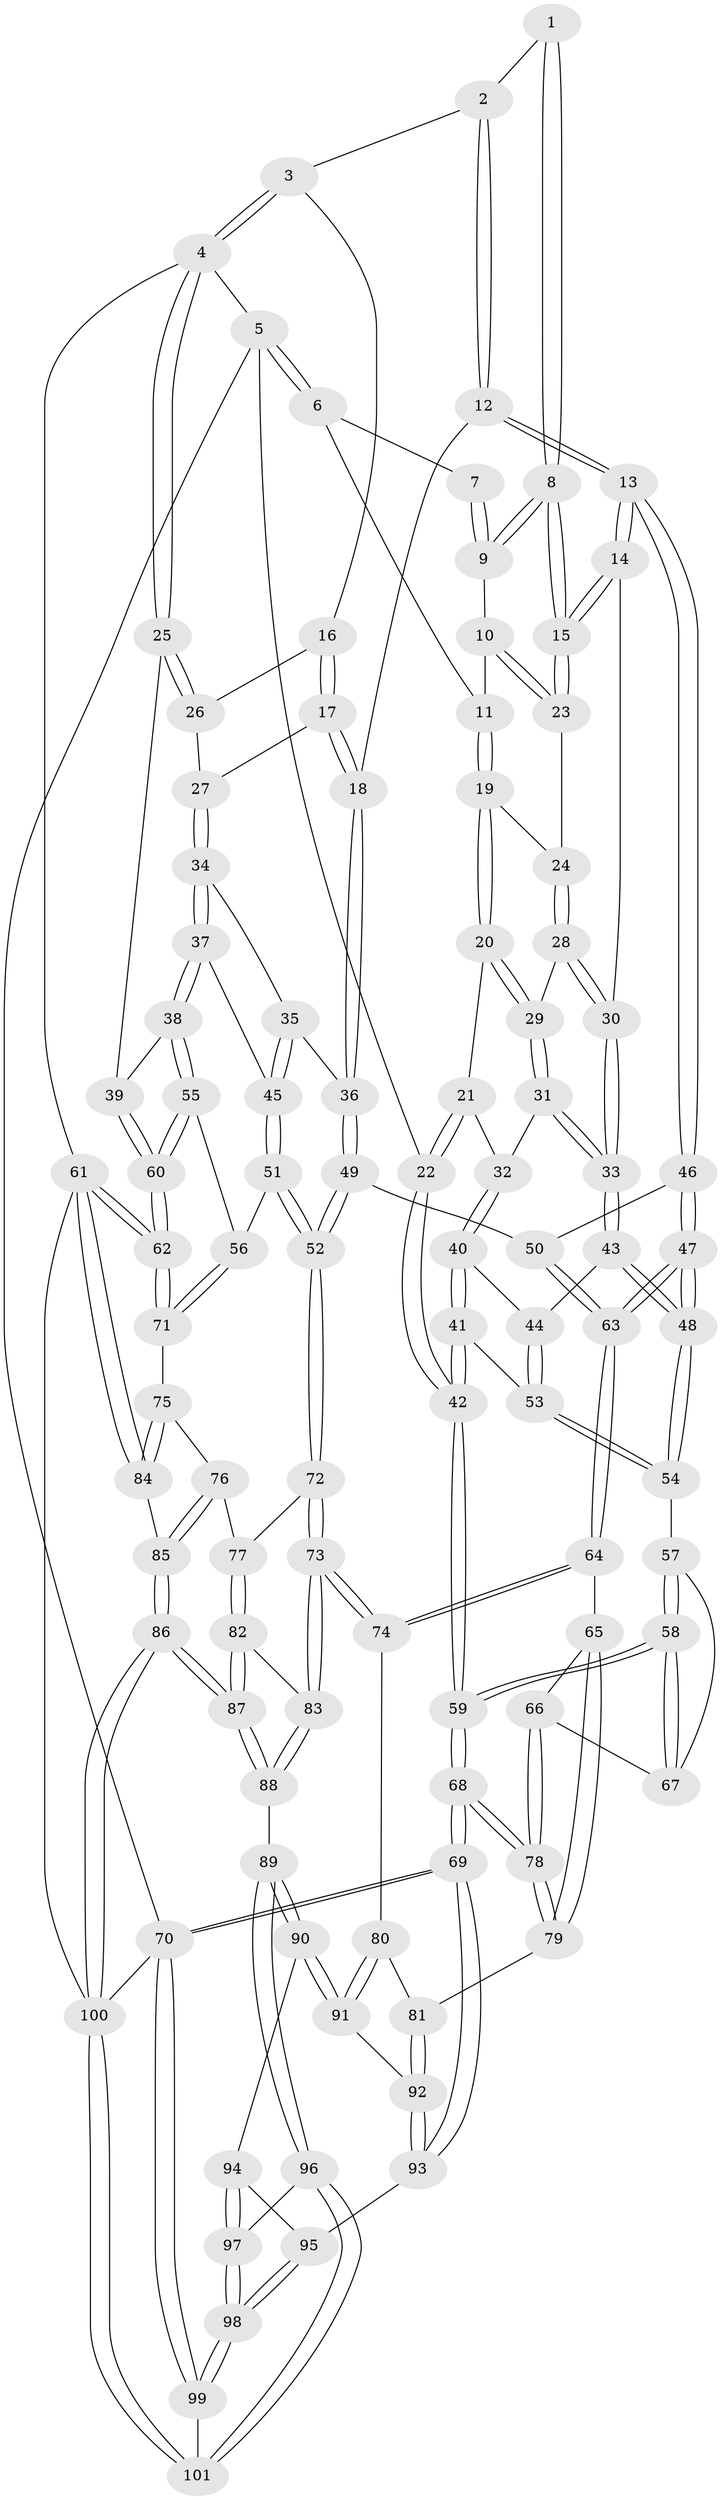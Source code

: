 // Generated by graph-tools (version 1.1) at 2025/27/03/09/25 03:27:12]
// undirected, 101 vertices, 249 edges
graph export_dot {
graph [start="1"]
  node [color=gray90,style=filled];
  1 [pos="+0.3825802538596229+0"];
  2 [pos="+0.549708025537991+0"];
  3 [pos="+0.8204614224586878+0"];
  4 [pos="+1+0"];
  5 [pos="+0+0"];
  6 [pos="+0.06599894364626689+0"];
  7 [pos="+0.2002380501220959+0"];
  8 [pos="+0.34560641499094547+0.052616014216384184"];
  9 [pos="+0.2555010527842443+0.03167299942482265"];
  10 [pos="+0.2402227792714564+0.06345247808003865"];
  11 [pos="+0.11859444332700554+0"];
  12 [pos="+0.5355812637506523+0.14494870477893926"];
  13 [pos="+0.44441016859349186+0.19378035318776995"];
  14 [pos="+0.38933648030036033+0.17482786599573671"];
  15 [pos="+0.38518915833170136+0.16912601505650057"];
  16 [pos="+0.7591675079587412+0.03111458239097177"];
  17 [pos="+0.6563174288795293+0.1367671635952961"];
  18 [pos="+0.5833806659494227+0.16487603590889746"];
  19 [pos="+0.12769217650795464+0.07911976163919607"];
  20 [pos="+0.08691489379589148+0.11461460080763716"];
  21 [pos="+0.06695853214108134+0.1307592875128582"];
  22 [pos="+0+0.15843932660430587"];
  23 [pos="+0.23431448173431235+0.08613673773501994"];
  24 [pos="+0.18585307663839049+0.10905116163549729"];
  25 [pos="+1+0"];
  26 [pos="+0.8057086487932438+0.10315030564802319"];
  27 [pos="+0.8080924396584438+0.16556039286847496"];
  28 [pos="+0.19252753705302922+0.14908438261632154"];
  29 [pos="+0.16837984898051023+0.18599839370981544"];
  30 [pos="+0.2909000244637414+0.21379317248556434"];
  31 [pos="+0.16006082843086558+0.2006256449851938"];
  32 [pos="+0.11796076318760353+0.21432528871518064"];
  33 [pos="+0.23657551262432092+0.27042630162958226"];
  34 [pos="+0.8154044748273411+0.17530797386798275"];
  35 [pos="+0.6995991970755896+0.24587039852360607"];
  36 [pos="+0.5849714310108292+0.16714597475215331"];
  37 [pos="+0.9076262962722322+0.24487243484652713"];
  38 [pos="+1+0.2178941430146853"];
  39 [pos="+1+0.19677856026382956"];
  40 [pos="+0.11462050081255225+0.2231091158461871"];
  41 [pos="+0+0.30527363356042947"];
  42 [pos="+0+0.27402124445412634"];
  43 [pos="+0.22964905527435392+0.289189856963361"];
  44 [pos="+0.13280797727380822+0.28168306347476113"];
  45 [pos="+0.7775104023821695+0.3548032117902362"];
  46 [pos="+0.44004285821548567+0.24034539527273968"];
  47 [pos="+0.33324571867230657+0.481415160983357"];
  48 [pos="+0.25120798184117094+0.4270986308694718"];
  49 [pos="+0.6441489436029594+0.46837292328901026"];
  50 [pos="+0.6047101138627916+0.45904763009429306"];
  51 [pos="+0.7273322339134304+0.48288841882881706"];
  52 [pos="+0.6994319945452471+0.5033590563729147"];
  53 [pos="+0.0680763608549022+0.3707718822796531"];
  54 [pos="+0.11873260727775782+0.42497540595026106"];
  55 [pos="+0.8809510345925874+0.47655184664849576"];
  56 [pos="+0.8596275524216076+0.49067821648911997"];
  57 [pos="+0.10345304001585125+0.4551936007207626"];
  58 [pos="+0+0.6266267448910534"];
  59 [pos="+0+0.7014272432398889"];
  60 [pos="+1+0.4684078552786095"];
  61 [pos="+1+0.922451291970383"];
  62 [pos="+1+0.6193696064103575"];
  63 [pos="+0.3345213126305428+0.48420048546610767"];
  64 [pos="+0.3323308852765299+0.5081262736957478"];
  65 [pos="+0.19608299310666283+0.6094948202738786"];
  66 [pos="+0.1682188293330171+0.6038279391729781"];
  67 [pos="+0.11981912917786927+0.5616511664040649"];
  68 [pos="+0+0.7439254116086703"];
  69 [pos="+0+1"];
  70 [pos="+0+1"];
  71 [pos="+0.9787200442502674+0.5925619577526338"];
  72 [pos="+0.6915091979061854+0.5928529665571859"];
  73 [pos="+0.41759481026198386+0.6900522765429331"];
  74 [pos="+0.4149723294820992+0.6881543442994469"];
  75 [pos="+0.8156848506142583+0.7039261436004557"];
  76 [pos="+0.7695418776346714+0.6899244225246237"];
  77 [pos="+0.6963466468947033+0.6036854082760637"];
  78 [pos="+0+0.7229838173377491"];
  79 [pos="+0.19148689995582796+0.7460832777422955"];
  80 [pos="+0.2667825479585485+0.7523604045085663"];
  81 [pos="+0.19846868848919516+0.7534491046714473"];
  82 [pos="+0.6003385090707082+0.7812964683647335"];
  83 [pos="+0.41895627198184915+0.6944759089286003"];
  84 [pos="+0.9864727976369604+0.8523720197818303"];
  85 [pos="+0.6819272446419047+0.9831236054248043"];
  86 [pos="+0.675234595204604+0.9903144576473051"];
  87 [pos="+0.5959092110407893+0.9023219807659905"];
  88 [pos="+0.4379387410594686+0.8376104651491911"];
  89 [pos="+0.3872048599398706+0.8929227189869939"];
  90 [pos="+0.3113257211902511+0.8700744136739492"];
  91 [pos="+0.3095611420512116+0.8674396870903536"];
  92 [pos="+0.18977732622330465+0.8150946709294445"];
  93 [pos="+0.16868067916545085+0.8796867331684216"];
  94 [pos="+0.240550148911429+0.9062151344669408"];
  95 [pos="+0.17775476104543403+0.8863997601879139"];
  96 [pos="+0.38467400035503+0.9107339405967374"];
  97 [pos="+0.2679023013505632+0.9677140524461704"];
  98 [pos="+0.2329629737195821+1"];
  99 [pos="+0.2207798383333202+1"];
  100 [pos="+0.6515568480127237+1"];
  101 [pos="+0.43302640206453386+1"];
  1 -- 2;
  1 -- 8;
  1 -- 8;
  2 -- 3;
  2 -- 12;
  2 -- 12;
  3 -- 4;
  3 -- 4;
  3 -- 16;
  4 -- 5;
  4 -- 25;
  4 -- 25;
  4 -- 61;
  5 -- 6;
  5 -- 6;
  5 -- 22;
  5 -- 70;
  6 -- 7;
  6 -- 11;
  7 -- 9;
  7 -- 9;
  8 -- 9;
  8 -- 9;
  8 -- 15;
  8 -- 15;
  9 -- 10;
  10 -- 11;
  10 -- 23;
  10 -- 23;
  11 -- 19;
  11 -- 19;
  12 -- 13;
  12 -- 13;
  12 -- 18;
  13 -- 14;
  13 -- 14;
  13 -- 46;
  13 -- 46;
  14 -- 15;
  14 -- 15;
  14 -- 30;
  15 -- 23;
  15 -- 23;
  16 -- 17;
  16 -- 17;
  16 -- 26;
  17 -- 18;
  17 -- 18;
  17 -- 27;
  18 -- 36;
  18 -- 36;
  19 -- 20;
  19 -- 20;
  19 -- 24;
  20 -- 21;
  20 -- 29;
  20 -- 29;
  21 -- 22;
  21 -- 22;
  21 -- 32;
  22 -- 42;
  22 -- 42;
  23 -- 24;
  24 -- 28;
  24 -- 28;
  25 -- 26;
  25 -- 26;
  25 -- 39;
  26 -- 27;
  27 -- 34;
  27 -- 34;
  28 -- 29;
  28 -- 30;
  28 -- 30;
  29 -- 31;
  29 -- 31;
  30 -- 33;
  30 -- 33;
  31 -- 32;
  31 -- 33;
  31 -- 33;
  32 -- 40;
  32 -- 40;
  33 -- 43;
  33 -- 43;
  34 -- 35;
  34 -- 37;
  34 -- 37;
  35 -- 36;
  35 -- 45;
  35 -- 45;
  36 -- 49;
  36 -- 49;
  37 -- 38;
  37 -- 38;
  37 -- 45;
  38 -- 39;
  38 -- 55;
  38 -- 55;
  39 -- 60;
  39 -- 60;
  40 -- 41;
  40 -- 41;
  40 -- 44;
  41 -- 42;
  41 -- 42;
  41 -- 53;
  42 -- 59;
  42 -- 59;
  43 -- 44;
  43 -- 48;
  43 -- 48;
  44 -- 53;
  44 -- 53;
  45 -- 51;
  45 -- 51;
  46 -- 47;
  46 -- 47;
  46 -- 50;
  47 -- 48;
  47 -- 48;
  47 -- 63;
  47 -- 63;
  48 -- 54;
  48 -- 54;
  49 -- 50;
  49 -- 52;
  49 -- 52;
  50 -- 63;
  50 -- 63;
  51 -- 52;
  51 -- 52;
  51 -- 56;
  52 -- 72;
  52 -- 72;
  53 -- 54;
  53 -- 54;
  54 -- 57;
  55 -- 56;
  55 -- 60;
  55 -- 60;
  56 -- 71;
  56 -- 71;
  57 -- 58;
  57 -- 58;
  57 -- 67;
  58 -- 59;
  58 -- 59;
  58 -- 67;
  58 -- 67;
  59 -- 68;
  59 -- 68;
  60 -- 62;
  60 -- 62;
  61 -- 62;
  61 -- 62;
  61 -- 84;
  61 -- 84;
  61 -- 100;
  62 -- 71;
  62 -- 71;
  63 -- 64;
  63 -- 64;
  64 -- 65;
  64 -- 74;
  64 -- 74;
  65 -- 66;
  65 -- 79;
  65 -- 79;
  66 -- 67;
  66 -- 78;
  66 -- 78;
  68 -- 69;
  68 -- 69;
  68 -- 78;
  68 -- 78;
  69 -- 70;
  69 -- 70;
  69 -- 93;
  69 -- 93;
  70 -- 99;
  70 -- 99;
  70 -- 100;
  71 -- 75;
  72 -- 73;
  72 -- 73;
  72 -- 77;
  73 -- 74;
  73 -- 74;
  73 -- 83;
  73 -- 83;
  74 -- 80;
  75 -- 76;
  75 -- 84;
  75 -- 84;
  76 -- 77;
  76 -- 85;
  76 -- 85;
  77 -- 82;
  77 -- 82;
  78 -- 79;
  78 -- 79;
  79 -- 81;
  80 -- 81;
  80 -- 91;
  80 -- 91;
  81 -- 92;
  81 -- 92;
  82 -- 83;
  82 -- 87;
  82 -- 87;
  83 -- 88;
  83 -- 88;
  84 -- 85;
  85 -- 86;
  85 -- 86;
  86 -- 87;
  86 -- 87;
  86 -- 100;
  86 -- 100;
  87 -- 88;
  87 -- 88;
  88 -- 89;
  89 -- 90;
  89 -- 90;
  89 -- 96;
  89 -- 96;
  90 -- 91;
  90 -- 91;
  90 -- 94;
  91 -- 92;
  92 -- 93;
  92 -- 93;
  93 -- 95;
  94 -- 95;
  94 -- 97;
  94 -- 97;
  95 -- 98;
  95 -- 98;
  96 -- 97;
  96 -- 101;
  96 -- 101;
  97 -- 98;
  97 -- 98;
  98 -- 99;
  98 -- 99;
  99 -- 101;
  100 -- 101;
  100 -- 101;
}
